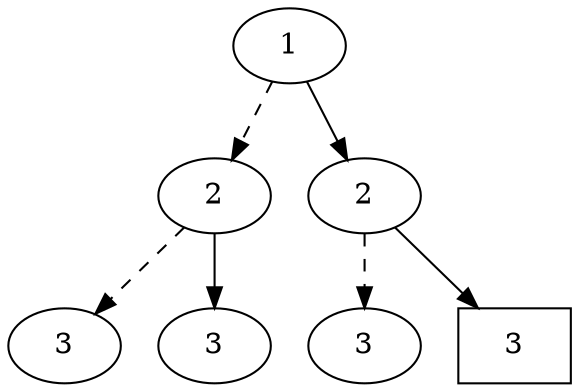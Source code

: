 digraph G {

    // Define the nodes
    1 [label = "1"];
    b1 [label = "2"];
    b2 [label = "2"];
    c1 [label = "3"];
    c2 [label = "3"];
    c3 [label = "3"];
    c4 [label = "3" shape = "box"];

    // Define the edges with different styles
    1 -> b1 [style=dashed];
    1 -> b2 [style=solid];
    b1 -> c1 [style=dashed];
    b1 -> c2 [style=solid];
    b2 -> c3 [style=dashed];
    b2 -> c4 [style=solid];
}
